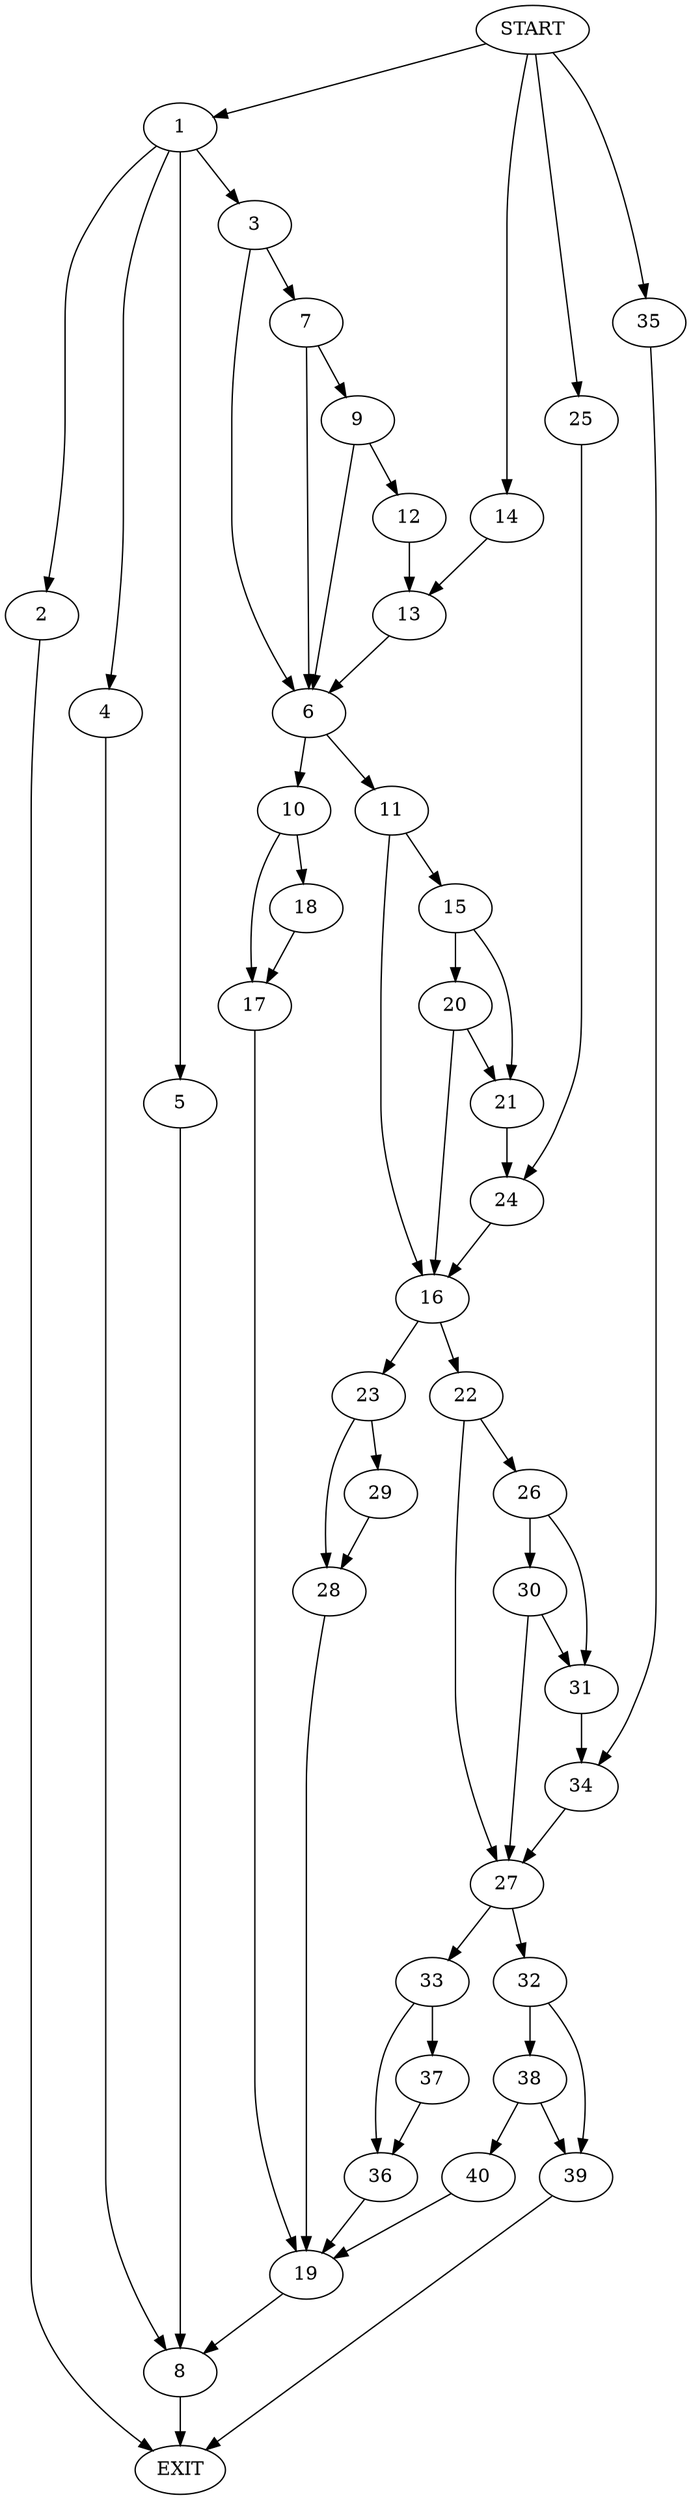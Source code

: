 digraph {
0 [label="START"];
1;
2;
3;
4;
5;
6;
7;
8;
9;
10;
11;
12;
13;
14;
15;
16;
17;
18;
19;
20;
21;
22;
23;
24;
25;
26;
27;
28;
29;
30;
31;
32;
33;
34;
35;
36;
37;
38;
39;
40;
41 [label="EXIT"];
0 -> 1;
1 -> 2;
1 -> 3;
1 -> 4;
1 -> 5;
3 -> 6;
3 -> 7;
4 -> 8;
2 -> 41;
5 -> 8;
8 -> 41;
7 -> 6;
7 -> 9;
6 -> 10;
6 -> 11;
9 -> 6;
9 -> 12;
12 -> 13;
13 -> 6;
0 -> 14;
14 -> 13;
11 -> 15;
11 -> 16;
10 -> 17;
10 -> 18;
17 -> 19;
18 -> 17;
19 -> 8;
15 -> 20;
15 -> 21;
16 -> 22;
16 -> 23;
20 -> 16;
20 -> 21;
21 -> 24;
24 -> 16;
0 -> 25;
25 -> 24;
22 -> 26;
22 -> 27;
23 -> 28;
23 -> 29;
28 -> 19;
29 -> 28;
26 -> 30;
26 -> 31;
27 -> 32;
27 -> 33;
30 -> 27;
30 -> 31;
31 -> 34;
34 -> 27;
0 -> 35;
35 -> 34;
33 -> 36;
33 -> 37;
32 -> 38;
32 -> 39;
36 -> 19;
37 -> 36;
38 -> 40;
38 -> 39;
39 -> 41;
40 -> 19;
}